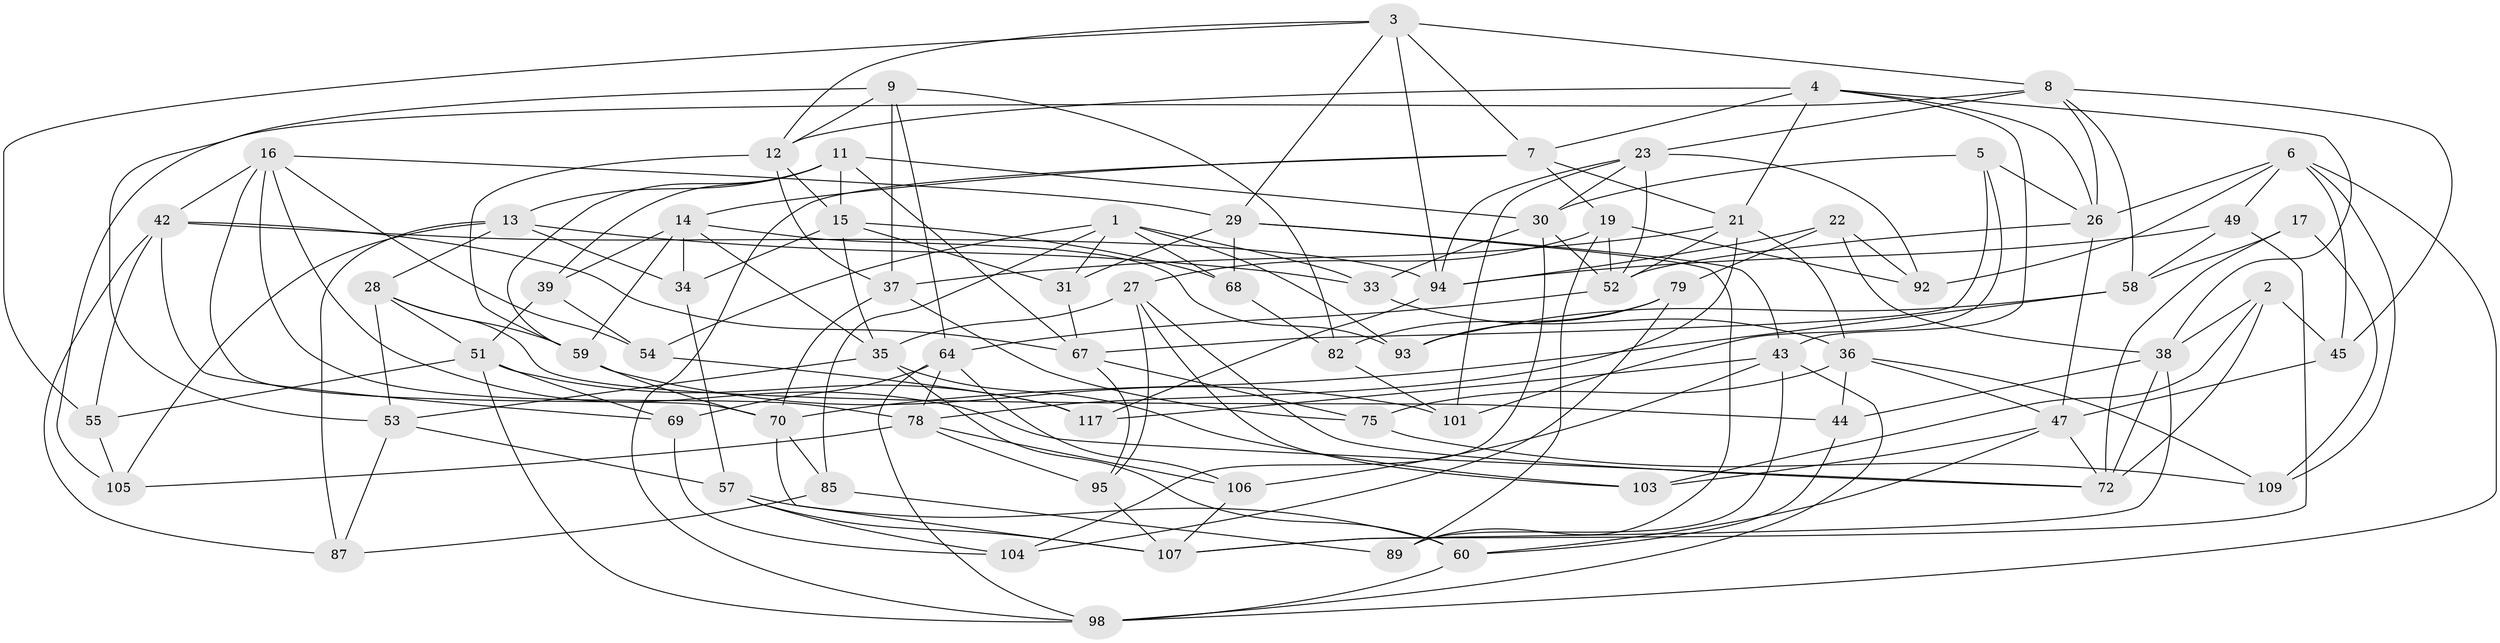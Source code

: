 // original degree distribution, {4: 1.0}
// Generated by graph-tools (version 1.1) at 2025/42/03/06/25 10:42:24]
// undirected, 74 vertices, 186 edges
graph export_dot {
graph [start="1"]
  node [color=gray90,style=filled];
  1 [super="+63"];
  2;
  3 [super="+91"];
  4 [super="+24"];
  5;
  6 [super="+66"];
  7 [super="+10"];
  8 [super="+40"];
  9 [super="+74"];
  11 [super="+18"];
  12 [super="+25"];
  13 [super="+20"];
  14 [super="+90"];
  15 [super="+65"];
  16 [super="+73"];
  17;
  19 [super="+102"];
  21 [super="+32"];
  22;
  23 [super="+86"];
  26 [super="+88"];
  27 [super="+41"];
  28 [super="+48"];
  29 [super="+56"];
  30 [super="+112"];
  31;
  33;
  34;
  35 [super="+76"];
  36 [super="+61"];
  37 [super="+116"];
  38 [super="+114"];
  39;
  42 [super="+46"];
  43 [super="+83"];
  44;
  45;
  47 [super="+50"];
  49;
  51 [super="+81"];
  52 [super="+62"];
  53 [super="+110"];
  54;
  55;
  57 [super="+100"];
  58 [super="+99"];
  59 [super="+71"];
  60 [super="+96"];
  64 [super="+77"];
  67 [super="+84"];
  68;
  69;
  70 [super="+80"];
  72 [super="+108"];
  75;
  78 [super="+97"];
  79;
  82;
  85;
  87;
  89;
  92;
  93;
  94 [super="+113"];
  95;
  98 [super="+111"];
  101;
  103;
  104;
  105;
  106;
  107 [super="+115"];
  109;
  117;
  1 -- 93;
  1 -- 85;
  1 -- 31;
  1 -- 68;
  1 -- 54;
  1 -- 33;
  2 -- 103;
  2 -- 45;
  2 -- 38;
  2 -- 72;
  3 -- 94;
  3 -- 12;
  3 -- 29;
  3 -- 8;
  3 -- 55;
  3 -- 7;
  4 -- 21;
  4 -- 7;
  4 -- 26;
  4 -- 43;
  4 -- 12;
  4 -- 38;
  5 -- 30;
  5 -- 101;
  5 -- 67;
  5 -- 26;
  6 -- 92;
  6 -- 98;
  6 -- 45;
  6 -- 49;
  6 -- 109;
  6 -- 26;
  7 -- 14;
  7 -- 98;
  7 -- 21;
  7 -- 19;
  8 -- 45;
  8 -- 23;
  8 -- 105;
  8 -- 26;
  8 -- 58;
  9 -- 12;
  9 -- 37 [weight=2];
  9 -- 64;
  9 -- 82;
  9 -- 53;
  11 -- 67;
  11 -- 15;
  11 -- 59;
  11 -- 13;
  11 -- 30;
  11 -- 39;
  12 -- 37;
  12 -- 15;
  12 -- 59;
  13 -- 33;
  13 -- 87;
  13 -- 105;
  13 -- 34;
  13 -- 28;
  14 -- 34;
  14 -- 59;
  14 -- 93;
  14 -- 39;
  14 -- 35;
  15 -- 35;
  15 -- 31;
  15 -- 34;
  15 -- 68;
  16 -- 29;
  16 -- 54;
  16 -- 42;
  16 -- 72;
  16 -- 78;
  16 -- 70;
  17 -- 58 [weight=2];
  17 -- 72;
  17 -- 109;
  19 -- 92;
  19 -- 89;
  19 -- 52;
  19 -- 27 [weight=2];
  21 -- 36;
  21 -- 37;
  21 -- 78;
  21 -- 52;
  22 -- 92;
  22 -- 79;
  22 -- 38;
  22 -- 94;
  23 -- 92;
  23 -- 30;
  23 -- 52;
  23 -- 101;
  23 -- 94;
  26 -- 52;
  26 -- 47;
  27 -- 72;
  27 -- 95;
  27 -- 35;
  27 -- 103;
  28 -- 53 [weight=2];
  28 -- 44;
  28 -- 59;
  28 -- 51;
  29 -- 89;
  29 -- 68;
  29 -- 31;
  29 -- 43;
  30 -- 104;
  30 -- 33;
  30 -- 52;
  31 -- 67;
  33 -- 36;
  34 -- 57;
  35 -- 60;
  35 -- 53;
  35 -- 103;
  36 -- 47;
  36 -- 109;
  36 -- 75;
  36 -- 44;
  37 -- 75;
  37 -- 70;
  38 -- 72;
  38 -- 107;
  38 -- 44;
  39 -- 51;
  39 -- 54;
  42 -- 55;
  42 -- 87;
  42 -- 69;
  42 -- 94;
  42 -- 67;
  43 -- 117;
  43 -- 89;
  43 -- 106;
  43 -- 98;
  44 -- 60;
  45 -- 47;
  47 -- 72;
  47 -- 60;
  47 -- 103;
  49 -- 58;
  49 -- 94;
  49 -- 107;
  51 -- 55;
  51 -- 98;
  51 -- 117;
  51 -- 69;
  52 -- 64;
  53 -- 57;
  53 -- 87;
  54 -- 117;
  55 -- 105;
  57 -- 104;
  57 -- 60 [weight=2];
  57 -- 107;
  58 -- 93;
  58 -- 70;
  59 -- 101;
  59 -- 70;
  60 -- 98;
  64 -- 106;
  64 -- 78;
  64 -- 98;
  64 -- 69;
  67 -- 95;
  67 -- 75;
  68 -- 82;
  69 -- 104;
  70 -- 107;
  70 -- 85;
  75 -- 109;
  78 -- 95;
  78 -- 106;
  78 -- 105;
  79 -- 82;
  79 -- 104;
  79 -- 93;
  82 -- 101;
  85 -- 89;
  85 -- 87;
  94 -- 117;
  95 -- 107;
  106 -- 107;
}
